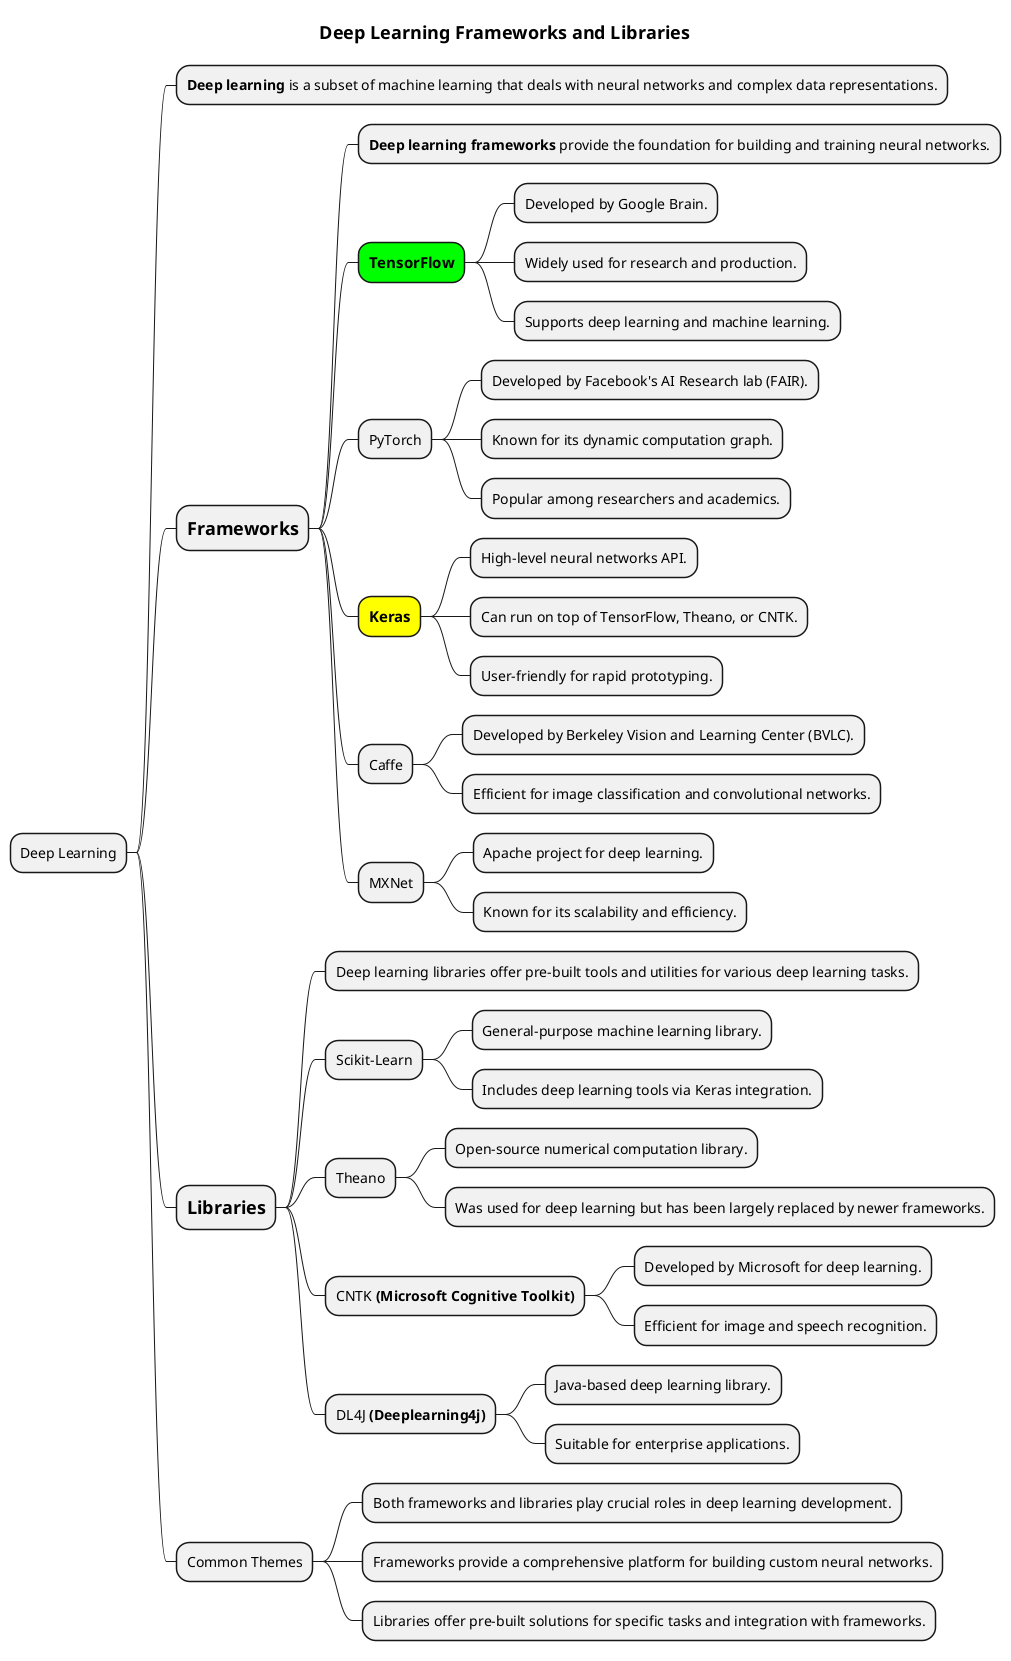 @startmindmap
title =Deep Learning Frameworks and Libraries

* Deep Learning
** **Deep learning** is a subset of machine learning that deals with neural networks and complex data representations.

** =Frameworks
*** **Deep learning frameworks** provide the foundation for building and training neural networks.

***[#lime] ===TensorFlow
**** Developed by Google Brain.
**** Widely used for research and production.
**** Supports deep learning and machine learning.

*** PyTorch
**** Developed by Facebook's AI Research lab (FAIR).
**** Known for its dynamic computation graph.
**** Popular among researchers and academics.

***[#yellow] ===Keras
**** High-level neural networks API.
**** Can run on top of TensorFlow, Theano, or CNTK.
**** User-friendly for rapid prototyping.

*** Caffe
**** Developed by Berkeley Vision and Learning Center (BVLC).
**** Efficient for image classification and convolutional networks.

*** MXNet
**** Apache project for deep learning.
**** Known for its scalability and efficiency.

** =Libraries
*** Deep learning libraries offer pre-built tools and utilities for various deep learning tasks.

*** Scikit-Learn
**** General-purpose machine learning library.
**** Includes deep learning tools via Keras integration.

*** Theano
**** Open-source numerical computation library.
**** Was used for deep learning but has been largely replaced by newer frameworks.

*** CNTK **(Microsoft Cognitive Toolkit)**
**** Developed by Microsoft for deep learning.
**** Efficient for image and speech recognition.

*** DL4J **(Deeplearning4j)**
**** Java-based deep learning library.
**** Suitable for enterprise applications.

** Common Themes
*** Both frameworks and libraries play crucial roles in deep learning development.
*** Frameworks provide a comprehensive platform for building custom neural networks.
*** Libraries offer pre-built solutions for specific tasks and integration with frameworks.
@endmindmap
